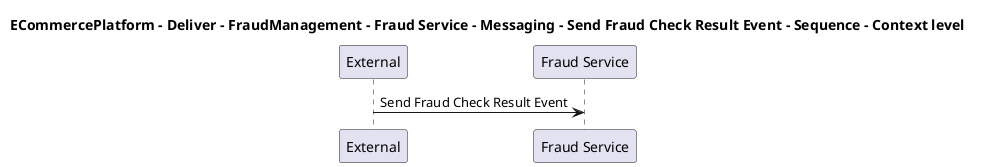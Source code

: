@startuml

title ECommercePlatform - Deliver - FraudManagement - Fraud Service - Messaging - Send Fraud Check Result Event - Sequence - Context level

participant "External" as C4InterFlow.SoftwareSystems.ExternalSystem
participant "Fraud Service" as ECommercePlatform.Deliver.FraudManagement.SoftwareSystems.FraudService

C4InterFlow.SoftwareSystems.ExternalSystem -> ECommercePlatform.Deliver.FraudManagement.SoftwareSystems.FraudService : Send Fraud Check Result Event


@enduml
